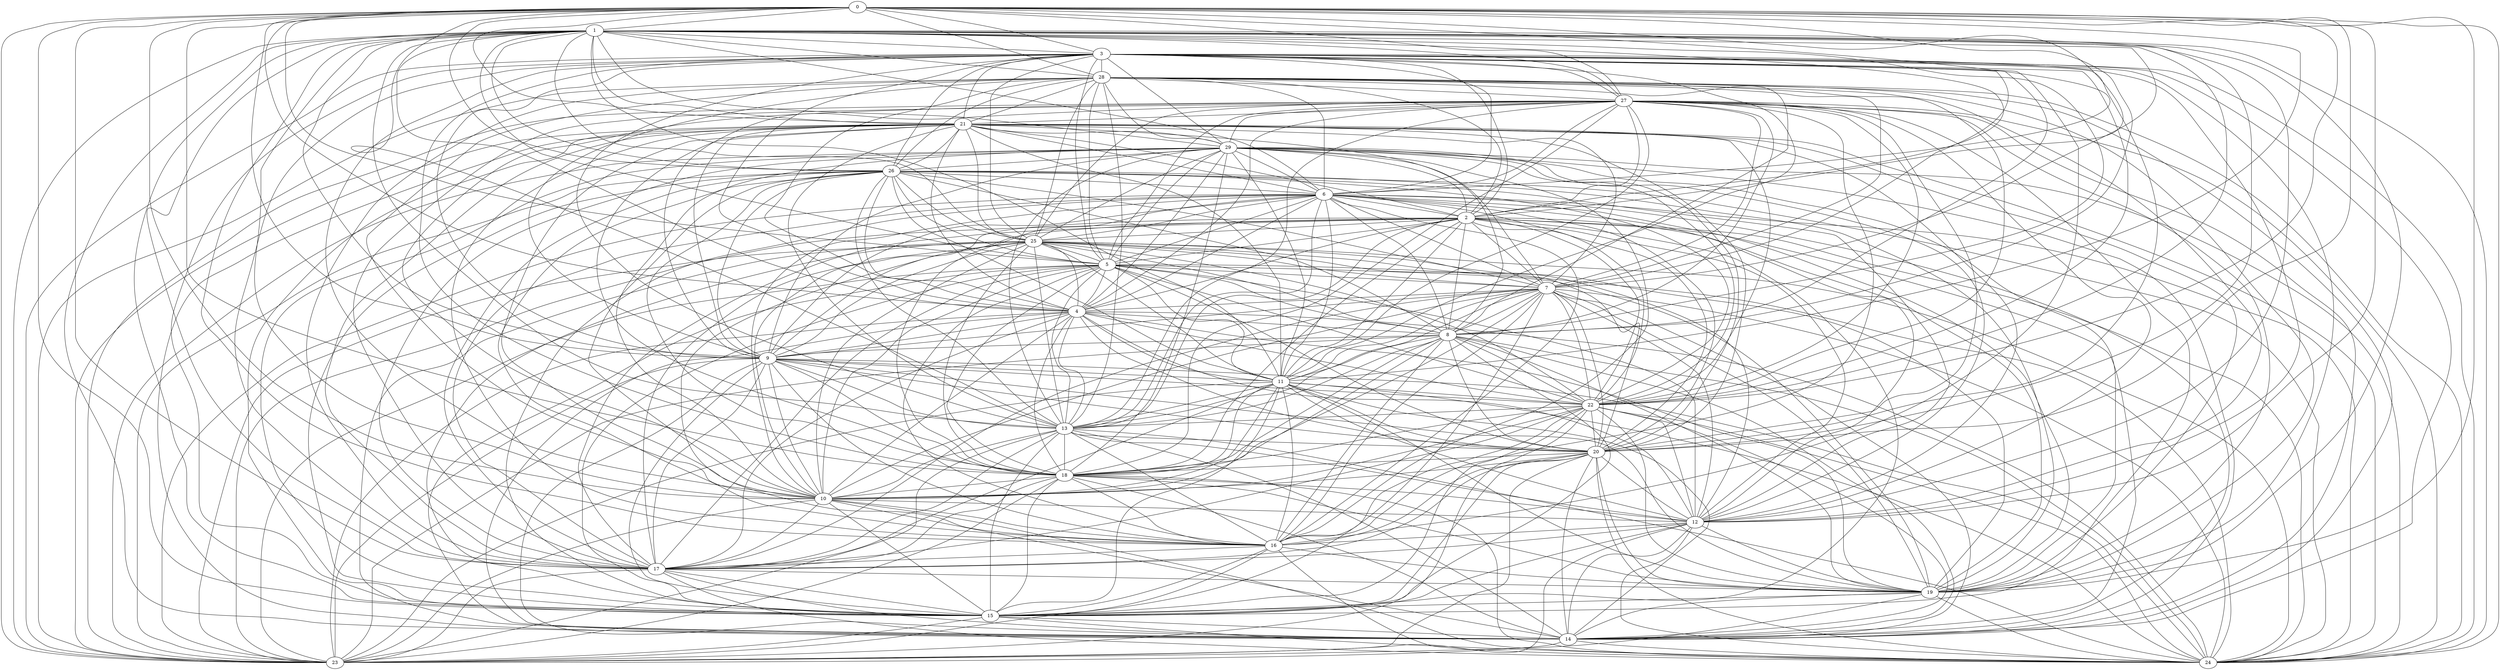 strict graph G {
0;
1;
2;
3;
4;
5;
6;
7;
8;
9;
10;
11;
12;
13;
14;
15;
16;
17;
18;
19;
20;
21;
22;
23;
24;
25;
26;
27;
28;
29;
12 -- 29;
10 -- 13;
2 -- 27;
4 -- 17;
11 -- 24;
13 -- 21;
1 -- 13;
9 -- 13;
11 -- 3;
16 -- 18;
6 -- 27;
21 -- 28;
9 -- 14;
17 -- 15;
25 -- 5;
16 -- 17;
25 -- 18;
6 -- 3;
3 -- 20;
15 -- 20;
19 -- 29;
2 -- 13;
21 -- 3;
29 -- 3;
21 -- 23;
2 -- 10;
3 -- 5;
9 -- 24;
11 -- 13;
8 -- 2;
8 -- 9;
23 -- 3;
7 -- 17;
1 -- 8;
21 -- 22;
4 -- 5;
24 -- 26;
1 -- 21;
3 -- 19;
8 -- 24;
11 -- 25;
20 -- 17;
29 -- 6;
12 -- 16;
17 -- 25;
18 -- 11;
1 -- 25;
4 -- 27;
23 -- 27;
15 -- 22;
3 -- 12;
23 -- 26;
24 -- 29;
12 -- 25;
4 -- 29;
4 -- 13;
10 -- 25;
7 -- 12;
26 -- 18;
7 -- 26;
5 -- 23;
0 -- 12;
20 -- 22;
25 -- 27;
14 -- 22;
29 -- 1;
13 -- 3;
6 -- 11;
11 -- 1;
10 -- 21;
15 -- 21;
19 -- 28;
12 -- 24;
11 -- 29;
12 -- 19;
7 -- 10;
14 -- 20;
3 -- 16;
3 -- 28;
11 -- 19;
13 -- 0;
1 -- 19;
18 -- 23;
1 -- 6;
1 -- 15;
4 -- 26;
8 -- 20;
18 -- 8;
21 -- 20;
13 -- 5;
4 -- 23;
7 -- 27;
6 -- 16;
6 -- 19;
13 -- 28;
10 -- 28;
3 -- 17;
10 -- 3;
2 -- 29;
10 -- 16;
16 -- 9;
15 -- 7;
1 -- 22;
12 -- 2;
14 -- 27;
22 -- 13;
25 -- 6;
0 -- 9;
20 -- 29;
29 -- 26;
14 -- 7;
12 -- 23;
7 -- 20;
3 -- 8;
7 -- 9;
2 -- 21;
22 -- 25;
16 -- 27;
11 -- 21;
14 -- 28;
17 -- 6;
16 -- 29;
26 -- 11;
6 -- 24;
12 -- 27;
18 -- 19;
8 -- 23;
4 -- 9;
6 -- 13;
17 -- 14;
6 -- 8;
3 -- 15;
17 -- 22;
21 -- 29;
8 -- 26;
0 -- 21;
2 -- 18;
4 -- 6;
14 -- 11;
21 -- 8;
16 -- 26;
11 -- 17;
0 -- 10;
0 -- 5;
13 -- 16;
4 -- 11;
0 -- 6;
8 -- 19;
9 -- 27;
22 -- 2;
2 -- 28;
10 -- 26;
13 -- 29;
7 -- 24;
11 -- 20;
12 -- 13;
7 -- 8;
4 -- 8;
26 -- 6;
12 -- 26;
2 -- 24;
22 -- 4;
1 -- 17;
11 -- 7;
17 -- 26;
19 -- 26;
2 -- 7;
6 -- 28;
16 -- 25;
15 -- 2;
0 -- 2;
23 -- 28;
19 -- 7;
3 -- 25;
28 -- 27;
13 -- 27;
0 -- 1;
9 -- 19;
18 -- 10;
29 -- 17;
1 -- 7;
1 -- 26;
18 -- 24;
8 -- 10;
29 -- 5;
19 -- 27;
17 -- 21;
2 -- 14;
21 -- 4;
29 -- 18;
18 -- 4;
9 -- 3;
22 -- 28;
3 -- 4;
12 -- 17;
5 -- 15;
1 -- 10;
11 -- 0;
20 -- 10;
19 -- 25;
20 -- 5;
14 -- 24;
14 -- 23;
1 -- 20;
13 -- 24;
2 -- 3;
3 -- 24;
11 -- 27;
17 -- 23;
6 -- 10;
18 -- 21;
4 -- 14;
1 -- 27;
29 -- 14;
8 -- 22;
16 -- 23;
6 -- 7;
2 -- 5;
0 -- 18;
6 -- 2;
7 -- 18;
28 -- 0;
15 -- 24;
1 -- 23;
3 -- 18;
14 -- 10;
24 -- 27;
10 -- 23;
27 -- 17;
14 -- 1;
20 -- 9;
5 -- 26;
8 -- 16;
6 -- 14;
13 -- 14;
25 -- 26;
15 -- 26;
13 -- 20;
7 -- 21;
4 -- 10;
22 -- 23;
17 -- 28;
11 -- 23;
27 -- 3;
4 -- 24;
5 -- 17;
0 -- 4;
20 -- 18;
21 -- 25;
20 -- 24;
10 -- 27;
15 -- 16;
19 -- 24;
11 -- 22;
5 -- 24;
22 -- 27;
6 -- 15;
17 -- 19;
15 -- 29;
15 -- 14;
0 -- 24;
16 -- 24;
16 -- 11;
16 -- 22;
27 -- 5;
27 -- 21;
6 -- 20;
7 -- 28;
29 -- 27;
4 -- 20;
2 -- 4;
7 -- 3;
12 -- 14;
5 -- 28;
3 -- 0;
5 -- 19;
2 -- 9;
17 -- 18;
19 -- 23;
17 -- 10;
16 -- 21;
5 -- 6;
7 -- 22;
0 -- 17;
19 -- 20;
3 -- 26;
28 -- 9;
1 -- 3;
9 -- 18;
18 -- 22;
5 -- 22;
6 -- 18;
5 -- 14;
9 -- 29;
19 -- 0;
12 -- 15;
9 -- 22;
7 -- 25;
21 -- 24;
5 -- 11;
9 -- 25;
15 -- 18;
15 -- 23;
13 -- 15;
28 -- 4;
10 -- 12;
25 -- 28;
4 -- 12;
8 -- 25;
2 -- 11;
20 -- 2;
6 -- 12;
20 -- 25;
16 -- 19;
21 -- 6;
6 -- 9;
12 -- 20;
13 -- 26;
10 -- 9;
8 -- 28;
10 -- 11;
14 -- 21;
9 -- 21;
21 -- 26;
22 -- 29;
6 -- 23;
2 -- 1;
13 -- 25;
9 -- 23;
1 -- 4;
4 -- 25;
10 -- 15;
3 -- 22;
8 -- 14;
7 -- 4;
12 -- 22;
6 -- 22;
8 -- 27;
19 -- 2;
29 -- 28;
1 -- 5;
5 -- 8;
26 -- 22;
2 -- 25;
13 -- 23;
23 -- 25;
18 -- 14;
24 -- 28;
28 -- 26;
1 -- 9;
1 -- 12;
23 -- 29;
15 -- 25;
9 -- 11;
19 -- 21;
20 -- 23;
14 -- 25;
10 -- 24;
16 -- 20;
1 -- 24;
0 -- 15;
5 -- 7;
18 -- 27;
1 -- 16;
3 -- 14;
27 -- 20;
0 -- 23;
0 -- 27;
4 -- 19;
0 -- 20;
12 -- 11;
15 -- 27;
1 -- 28;
5 -- 16;
19 -- 22;
7 -- 29;
9 -- 26;
17 -- 24;
25 -- 29;
10 -- 22;
19 -- 15;
11 -- 15;
2 -- 23;
9 -- 15;
12 -- 28;
0 -- 8;
29 -- 10;
12 -- 21;
0 -- 22;
5 -- 18;
7 -- 13;
14 -- 19;
16 -- 7;
12 -- 18;
13 -- 18;
25 -- 24;
10 -- 5;
22 -- 24;
0 -- 26;
8 -- 15;
8 -- 11;
5 -- 12;
13 -- 17;
8 -- 13;
2 -- 17;
9 -- 17;
}
